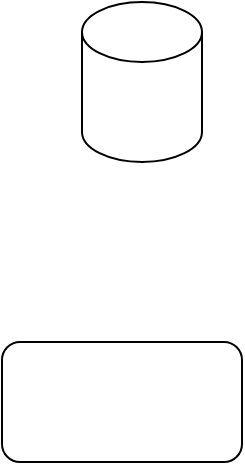 <mxfile version="20.2.3" type="github"><diagram id="zCBuko7Z-ZWKgJ-Zd_AY" name="Page-1"><mxGraphModel dx="2062" dy="794" grid="1" gridSize="10" guides="1" tooltips="1" connect="1" arrows="1" fold="1" page="1" pageScale="1" pageWidth="850" pageHeight="1100" math="0" shadow="0"><root><mxCell id="0"/><mxCell id="1" parent="0"/><mxCell id="UybDUI9yCEiSI0HVODCs-1" value="" style="rounded=1;whiteSpace=wrap;html=1;" vertex="1" parent="1"><mxGeometry x="360" y="380" width="120" height="60" as="geometry"/></mxCell><mxCell id="UybDUI9yCEiSI0HVODCs-2" value="" style="shape=cylinder3;whiteSpace=wrap;html=1;boundedLbl=1;backgroundOutline=1;size=15;" vertex="1" parent="1"><mxGeometry x="400" y="210" width="60" height="80" as="geometry"/></mxCell></root></mxGraphModel></diagram></mxfile>